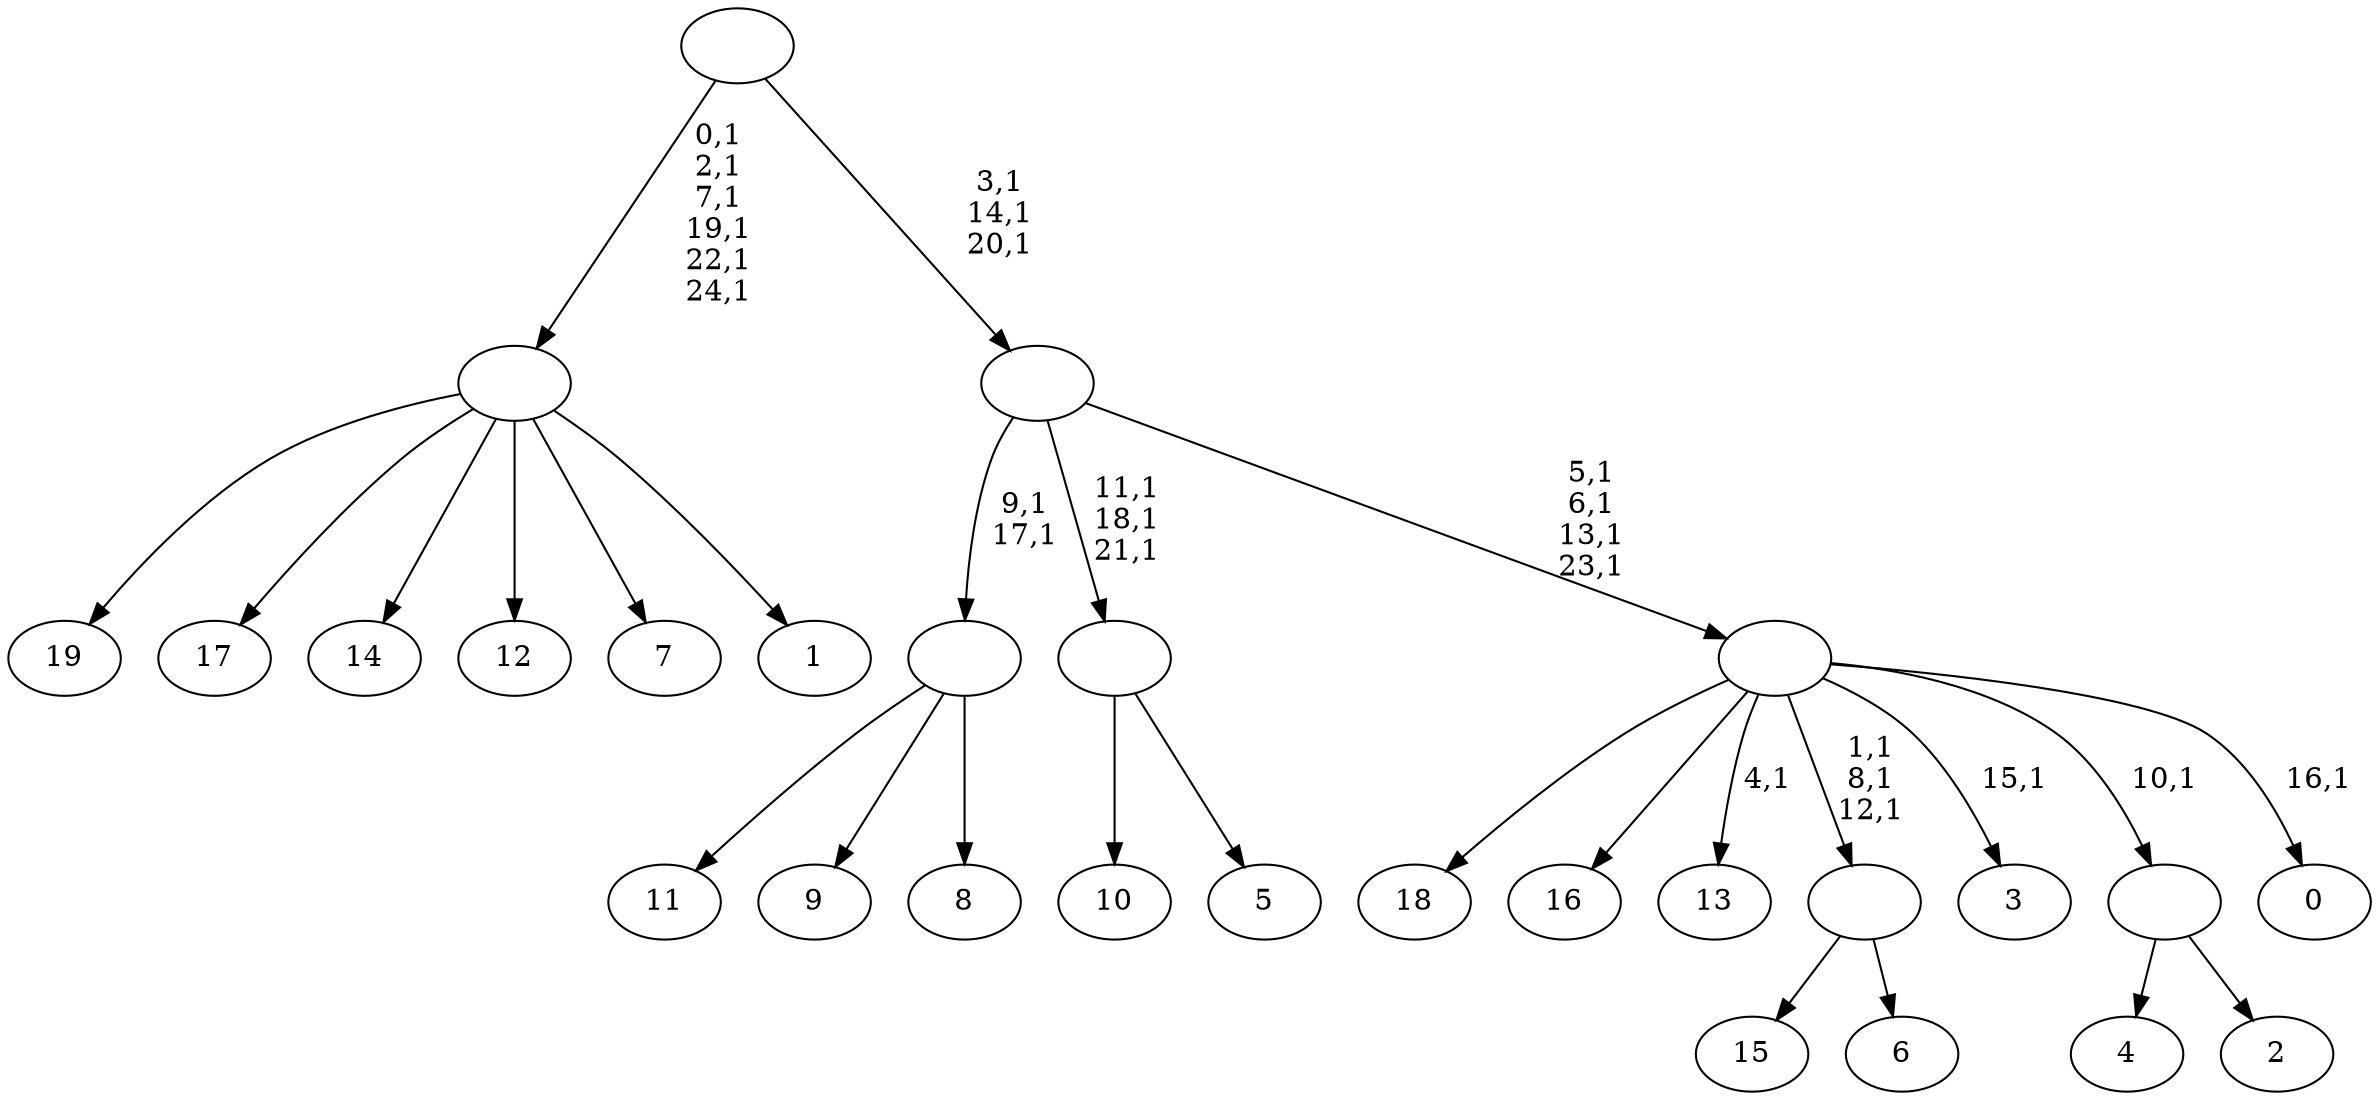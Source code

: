 digraph T {
	45 [label="19"]
	44 [label="18"]
	43 [label="17"]
	42 [label="16"]
	41 [label="15"]
	40 [label="14"]
	39 [label="13"]
	37 [label="12"]
	36 [label="11"]
	35 [label="10"]
	34 [label="9"]
	33 [label="8"]
	32 [label=""]
	30 [label="7"]
	29 [label="6"]
	28 [label=""]
	25 [label="5"]
	24 [label=""]
	21 [label="4"]
	20 [label="3"]
	18 [label="2"]
	17 [label=""]
	16 [label="1"]
	15 [label=""]
	9 [label="0"]
	7 [label=""]
	3 [label=""]
	0 [label=""]
	32 -> 36 [label=""]
	32 -> 34 [label=""]
	32 -> 33 [label=""]
	28 -> 41 [label=""]
	28 -> 29 [label=""]
	24 -> 35 [label=""]
	24 -> 25 [label=""]
	17 -> 21 [label=""]
	17 -> 18 [label=""]
	15 -> 45 [label=""]
	15 -> 43 [label=""]
	15 -> 40 [label=""]
	15 -> 37 [label=""]
	15 -> 30 [label=""]
	15 -> 16 [label=""]
	7 -> 9 [label="16,1"]
	7 -> 20 [label="15,1"]
	7 -> 28 [label="1,1\n8,1\n12,1"]
	7 -> 39 [label="4,1"]
	7 -> 44 [label=""]
	7 -> 42 [label=""]
	7 -> 17 [label="10,1"]
	3 -> 7 [label="5,1\n6,1\n13,1\n23,1"]
	3 -> 24 [label="11,1\n18,1\n21,1"]
	3 -> 32 [label="9,1\n17,1"]
	0 -> 3 [label="3,1\n14,1\n20,1"]
	0 -> 15 [label="0,1\n2,1\n7,1\n19,1\n22,1\n24,1"]
}

